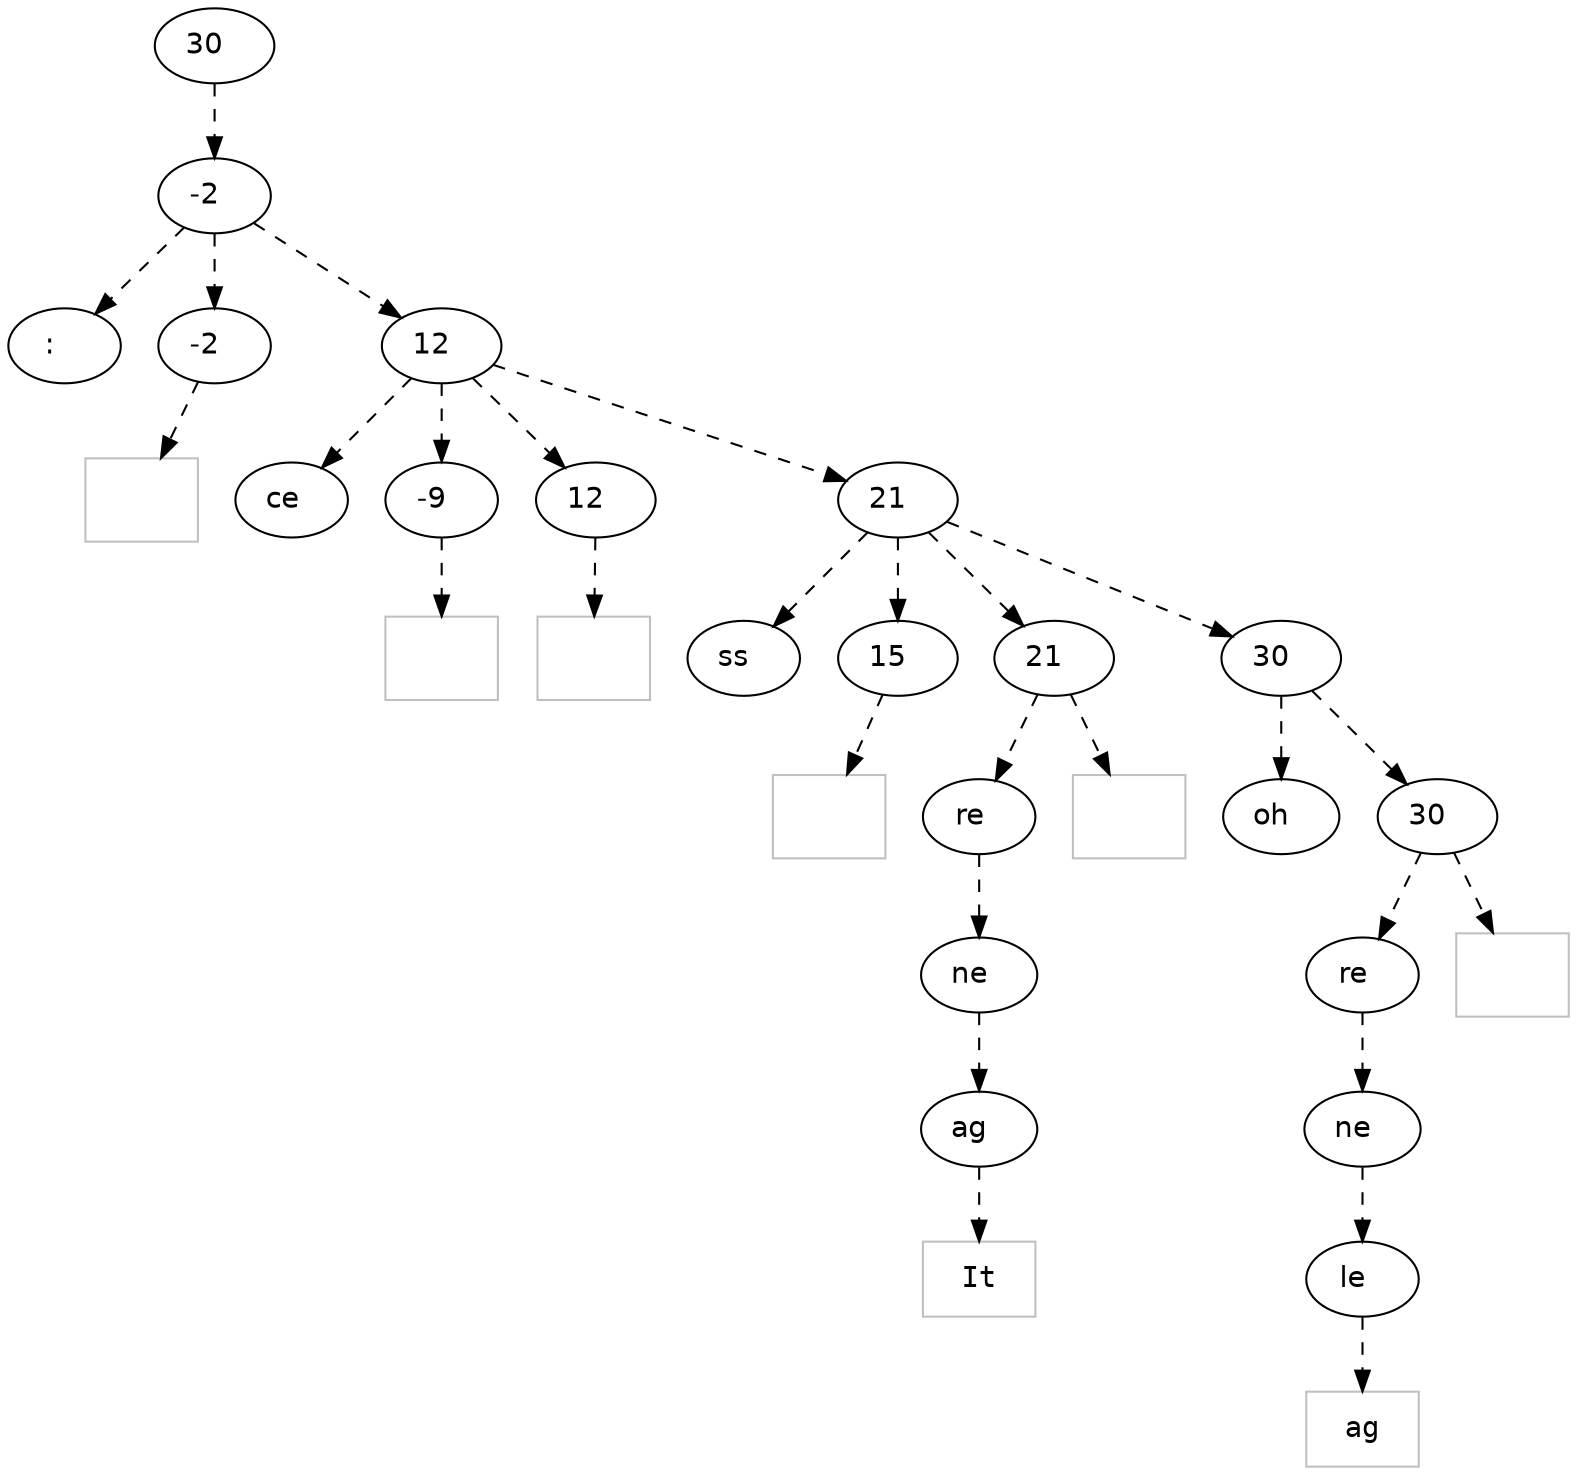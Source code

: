 digraph hierarchy {

node [fontname=Helvetica]
edge [style=dashed]

doc_0 [label="30  "]

doc_0 -> { section_1}
{rank=same; section_1}

section_1 [label="-2  "]

section_1 -> { header_2 block_3 section_4}
{rank=same; header_2 block_3 section_4}

header_2 [label=":   "]
block_3 [label="-2  "]
section_4 [label="12  "]


block_3 -> leaf_5
leaf_5  [color=Gray,shape=rectangle,fontname=Inconsolata,label="

"]section_4 -> { header_6 block_7 block_8 section_9}
{rank=same; header_6 block_7 block_8 section_9}

header_6 [label="ce  "]
block_7 [label="-9  "]
block_8 [label="12  "]
section_9 [label="21  "]


block_7 -> leaf_10
leaf_10  [color=Gray,shape=rectangle,fontname=Inconsolata,label="

"]
block_8 -> leaf_11
leaf_11  [color=Gray,shape=rectangle,fontname=Inconsolata,label="

"]section_9 -> { header_12 block_13 block_14 section_15}
{rank=same; header_12 block_13 block_14 section_15}

header_12 [label="ss  "]
block_13 [label="15  "]
block_14 [label="21  "]
section_15 [label="30  "]


block_13 -> leaf_16
leaf_16  [color=Gray,shape=rectangle,fontname=Inconsolata,label="

"]block_14 -> { structure_17}
{rank=same; structure_17}

structure_17 [label="re  "]

structure_17 -> { hashline_18}
{rank=same; hashline_18}

hashline_18 [label="ne  "]

hashline_18 -> { hashtag_19}
{rank=same; hashtag_19}

hashtag_19 [label="ag  "]


hashtag_19 -> leaf_20
leaf_20  [color=Gray,shape=rectangle,fontname=Inconsolata,label="It"]
block_14 -> leaf_21
leaf_21  [color=Gray,shape=rectangle,fontname=Inconsolata,label="

"]section_15 -> { header_22 block_23}
{rank=same; header_22 block_23}

header_22 [label="oh  "]
block_23 [label="30  "]

block_23 -> { structure_24}
{rank=same; structure_24}

structure_24 [label="re  "]

structure_24 -> { handleline_25}
{rank=same; handleline_25}

handleline_25 [label="ne  "]

handleline_25 -> { handle_26}
{rank=same; handle_26}

handle_26 [label="le  "]


handle_26 -> leaf_27
leaf_27  [color=Gray,shape=rectangle,fontname=Inconsolata,label="ag"]
block_23 -> leaf_28
leaf_28  [color=Gray,shape=rectangle,fontname=Inconsolata,label="

"]
}
